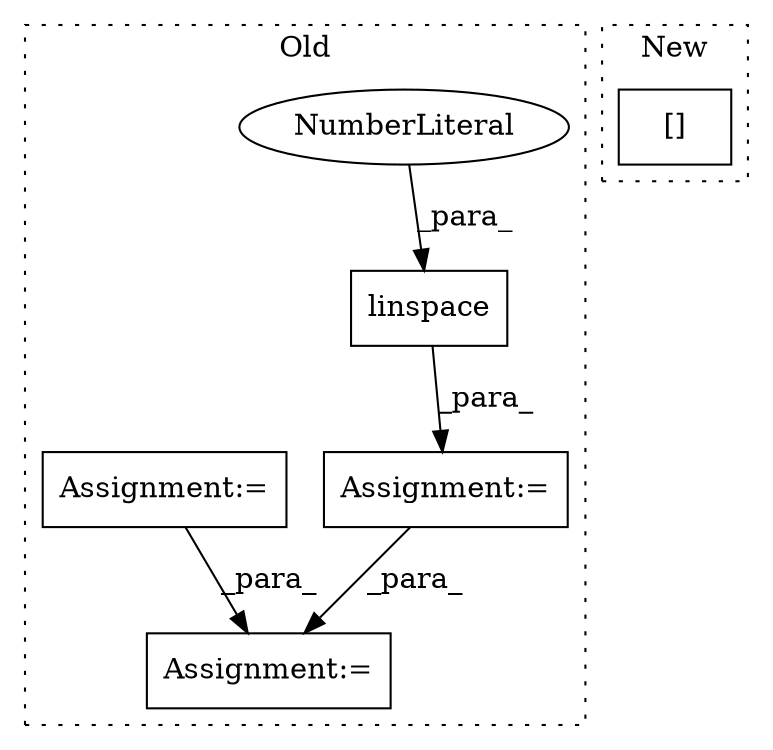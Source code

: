 digraph G {
subgraph cluster0 {
1 [label="linspace" a="32" s="685,721" l="9,1" shape="box"];
3 [label="NumberLiteral" a="34" s="694" l="1" shape="ellipse"];
4 [label="Assignment:=" a="7" s="678" l="1" shape="box"];
5 [label="Assignment:=" a="7" s="882" l="2" shape="box"];
6 [label="Assignment:=" a="7" s="643" l="1" shape="box"];
label = "Old";
style="dotted";
}
subgraph cluster1 {
2 [label="[]" a="2" s="749,769" l="2,1" shape="box"];
label = "New";
style="dotted";
}
1 -> 4 [label="_para_"];
3 -> 1 [label="_para_"];
4 -> 5 [label="_para_"];
6 -> 5 [label="_para_"];
}
